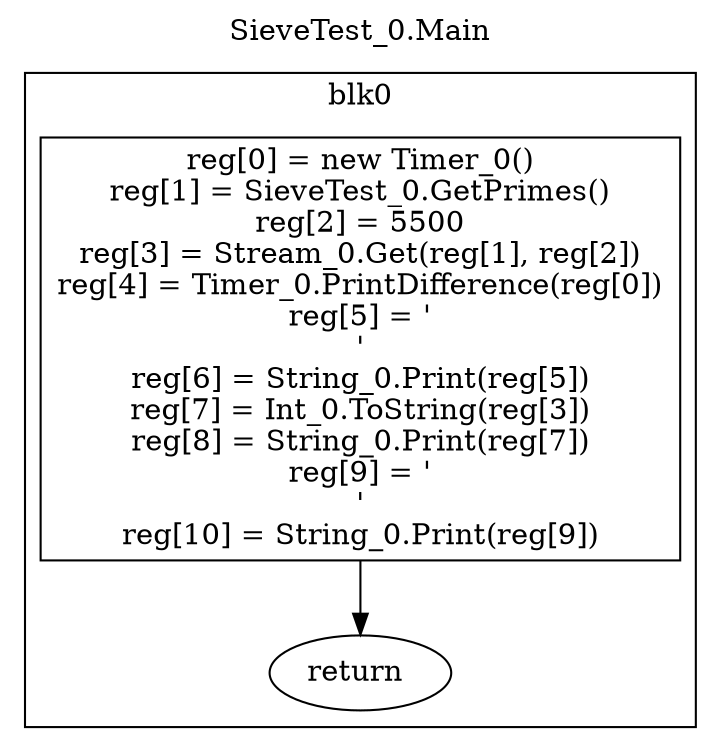 digraph {
  rankdir=TB;
  b0_l0 -> b0_ret
  b0_l0 [label="reg[0] = new Timer_0()\nreg[1] = SieveTest_0.GetPrimes()\nreg[2] = 5500\nreg[3] = Stream_0.Get(reg[1], reg[2])\nreg[4] = Timer_0.PrintDifference(reg[0])\nreg[5] = '
'\nreg[6] = String_0.Print(reg[5])\nreg[7] = Int_0.ToString(reg[3])\nreg[8] = String_0.Print(reg[7])\nreg[9] = '
'\nreg[10] = String_0.Print(reg[9])\n", shape=box]
  b0_ret [label="return "]
  subgraph cluster_b0 {
    label = "blk0";
    b0_l0;
    b0_ret;
  }
  labelloc="t"
  label="SieveTest_0.Main"
}